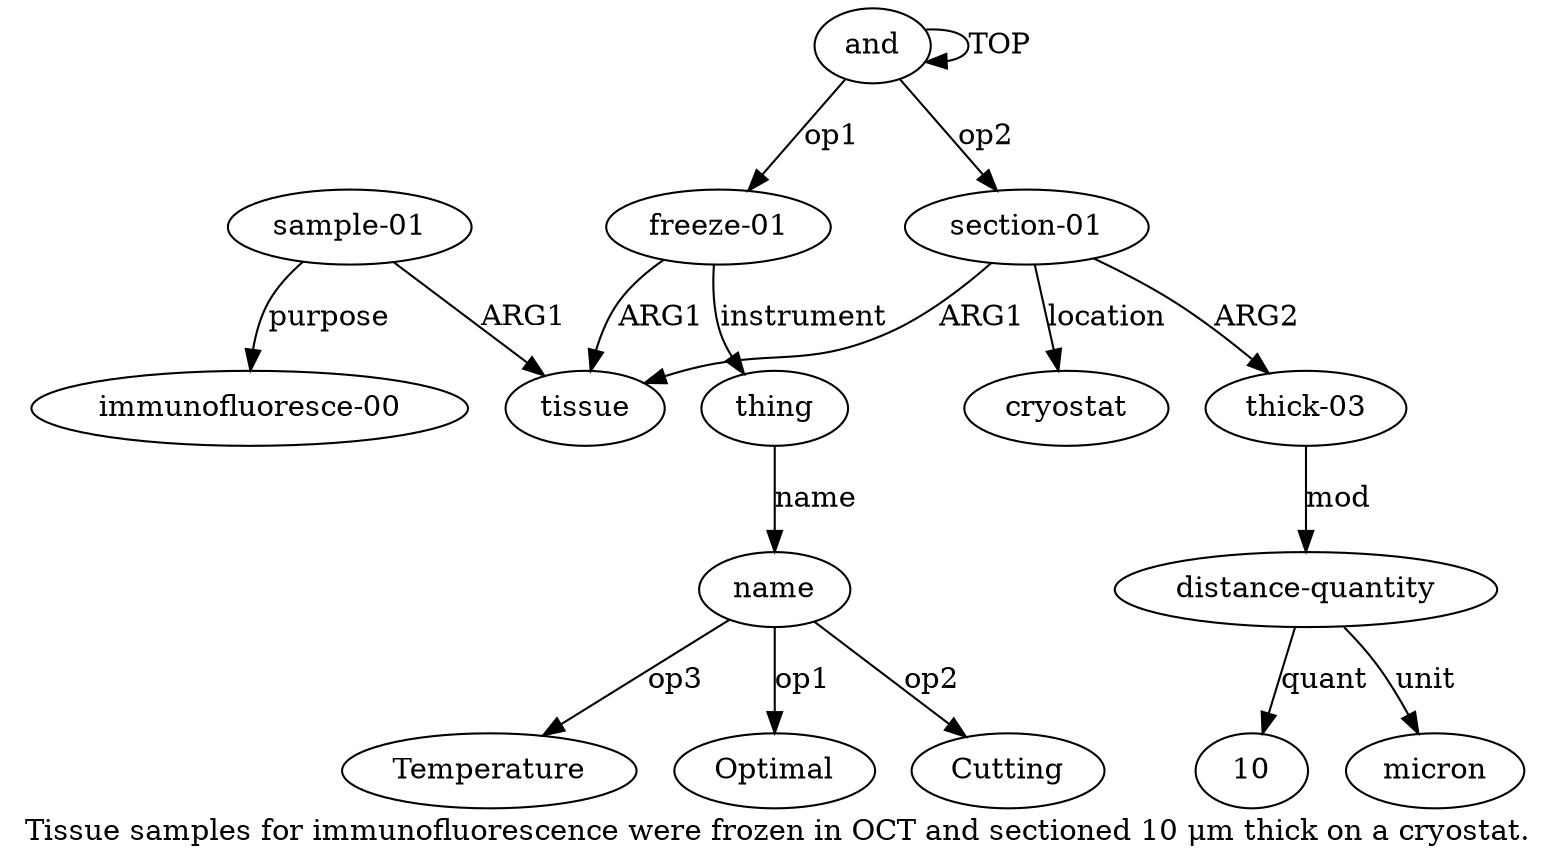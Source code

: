 digraph  {
	graph [label="Tissue samples for immunofluorescence were frozen in OCT and sectioned 10 μm thick on a cryostat."];
	node [label="\N"];
	"a6 Temperature"	 [color=black,
		gold_ind=-1,
		gold_label=Temperature,
		label=Temperature,
		test_ind=-1,
		test_label=Temperature];
	"a6 Optimal"	 [color=black,
		gold_ind=-1,
		gold_label=Optimal,
		label=Optimal,
		test_ind=-1,
		test_label=Optimal];
	a11	 [color=black,
		gold_ind=11,
		gold_label=cryostat,
		label=cryostat,
		test_ind=11,
		test_label=cryostat];
	a10	 [color=black,
		gold_ind=10,
		gold_label=micron,
		label=micron,
		test_ind=10,
		test_label=micron];
	a1	 [color=black,
		gold_ind=1,
		gold_label="freeze-01",
		label="freeze-01",
		test_ind=1,
		test_label="freeze-01"];
	a2	 [color=black,
		gold_ind=2,
		gold_label=tissue,
		label=tissue,
		test_ind=2,
		test_label=tissue];
	a1 -> a2 [key=0,
	color=black,
	gold_label=ARG1,
	label=ARG1,
	test_label=ARG1];
a5 [color=black,
	gold_ind=5,
	gold_label=thing,
	label=thing,
	test_ind=5,
	test_label=thing];
a1 -> a5 [key=0,
color=black,
gold_label=instrument,
label=instrument,
test_label=instrument];
a0 [color=black,
gold_ind=0,
gold_label=and,
label=and,
test_ind=0,
test_label=and];
a0 -> a1 [key=0,
color=black,
gold_label=op1,
label=op1,
test_label=op1];
a0 -> a0 [key=0,
color=black,
gold_label=TOP,
label=TOP,
test_label=TOP];
a7 [color=black,
gold_ind=7,
gold_label="section-01",
label="section-01",
test_ind=7,
test_label="section-01"];
a0 -> a7 [key=0,
color=black,
gold_label=op2,
label=op2,
test_label=op2];
a3 [color=black,
gold_ind=3,
gold_label="sample-01",
label="sample-01",
test_ind=3,
test_label="sample-01"];
a3 -> a2 [key=0,
color=black,
gold_label=ARG1,
label=ARG1,
test_label=ARG1];
a4 [color=black,
gold_ind=4,
gold_label="immunofluoresce-00",
label="immunofluoresce-00",
test_ind=4,
test_label="immunofluoresce-00"];
a3 -> a4 [key=0,
color=black,
gold_label=purpose,
label=purpose,
test_label=purpose];
a6 [color=black,
gold_ind=6,
gold_label=name,
label=name,
test_ind=6,
test_label=name];
a5 -> a6 [key=0,
color=black,
gold_label=name,
label=name,
test_label=name];
a7 -> a11 [key=0,
color=black,
gold_label=location,
label=location,
test_label=location];
a7 -> a2 [key=0,
color=black,
gold_label=ARG1,
label=ARG1,
test_label=ARG1];
a8 [color=black,
gold_ind=8,
gold_label="thick-03",
label="thick-03",
test_ind=8,
test_label="thick-03"];
a7 -> a8 [key=0,
color=black,
gold_label=ARG2,
label=ARG2,
test_label=ARG2];
a6 -> "a6 Temperature" [key=0,
color=black,
gold_label=op3,
label=op3,
test_label=op3];
a6 -> "a6 Optimal" [key=0,
color=black,
gold_label=op1,
label=op1,
test_label=op1];
"a6 Cutting" [color=black,
gold_ind=-1,
gold_label=Cutting,
label=Cutting,
test_ind=-1,
test_label=Cutting];
a6 -> "a6 Cutting" [key=0,
color=black,
gold_label=op2,
label=op2,
test_label=op2];
a9 [color=black,
gold_ind=9,
gold_label="distance-quantity",
label="distance-quantity",
test_ind=9,
test_label="distance-quantity"];
a9 -> a10 [key=0,
color=black,
gold_label=unit,
label=unit,
test_label=unit];
"a9 10" [color=black,
gold_ind=-1,
gold_label=10,
label=10,
test_ind=-1,
test_label=10];
a9 -> "a9 10" [key=0,
color=black,
gold_label=quant,
label=quant,
test_label=quant];
a8 -> a9 [key=0,
color=black,
gold_label=mod,
label=mod,
test_label=mod];
}
